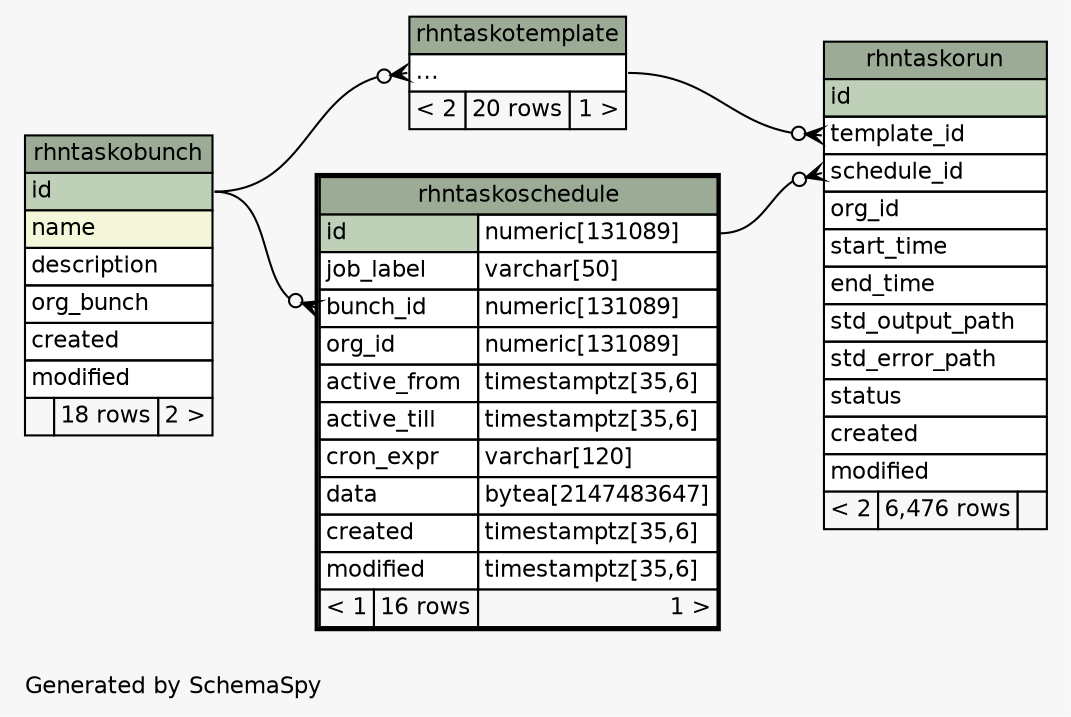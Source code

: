 // dot 2.26.0 on Linux 2.6.32-696.6.3.el6.x86_64
// SchemaSpy rev 590
digraph "twoDegreesRelationshipsDiagram" {
  graph [
    rankdir="RL"
    bgcolor="#f7f7f7"
    label="\nGenerated by SchemaSpy"
    labeljust="l"
    nodesep="0.18"
    ranksep="0.46"
    fontname="Helvetica"
    fontsize="11"
  ];
  node [
    fontname="Helvetica"
    fontsize="11"
    shape="plaintext"
  ];
  edge [
    arrowsize="0.8"
  ];
  "rhntaskorun":"schedule_id":w -> "rhntaskoschedule":"id.type":e [arrowhead=none dir=back arrowtail=crowodot];
  "rhntaskorun":"template_id":w -> "rhntaskotemplate":"elipses":e [arrowhead=none dir=back arrowtail=crowodot];
  "rhntaskoschedule":"bunch_id":w -> "rhntaskobunch":"id":e [arrowhead=none dir=back arrowtail=crowodot];
  "rhntaskotemplate":"elipses":w -> "rhntaskobunch":"id":e [arrowhead=none dir=back arrowtail=crowodot];
  "rhntaskobunch" [
    label=<
    <TABLE BORDER="0" CELLBORDER="1" CELLSPACING="0" BGCOLOR="#ffffff">
      <TR><TD COLSPAN="3" BGCOLOR="#9bab96" ALIGN="CENTER">rhntaskobunch</TD></TR>
      <TR><TD PORT="id" COLSPAN="3" BGCOLOR="#bed1b8" ALIGN="LEFT">id</TD></TR>
      <TR><TD PORT="name" COLSPAN="3" BGCOLOR="#f4f7da" ALIGN="LEFT">name</TD></TR>
      <TR><TD PORT="description" COLSPAN="3" ALIGN="LEFT">description</TD></TR>
      <TR><TD PORT="org_bunch" COLSPAN="3" ALIGN="LEFT">org_bunch</TD></TR>
      <TR><TD PORT="created" COLSPAN="3" ALIGN="LEFT">created</TD></TR>
      <TR><TD PORT="modified" COLSPAN="3" ALIGN="LEFT">modified</TD></TR>
      <TR><TD ALIGN="LEFT" BGCOLOR="#f7f7f7">  </TD><TD ALIGN="RIGHT" BGCOLOR="#f7f7f7">18 rows</TD><TD ALIGN="RIGHT" BGCOLOR="#f7f7f7">2 &gt;</TD></TR>
    </TABLE>>
    URL="rhntaskobunch.html"
    tooltip="rhntaskobunch"
  ];
  "rhntaskorun" [
    label=<
    <TABLE BORDER="0" CELLBORDER="1" CELLSPACING="0" BGCOLOR="#ffffff">
      <TR><TD COLSPAN="3" BGCOLOR="#9bab96" ALIGN="CENTER">rhntaskorun</TD></TR>
      <TR><TD PORT="id" COLSPAN="3" BGCOLOR="#bed1b8" ALIGN="LEFT">id</TD></TR>
      <TR><TD PORT="template_id" COLSPAN="3" ALIGN="LEFT">template_id</TD></TR>
      <TR><TD PORT="schedule_id" COLSPAN="3" ALIGN="LEFT">schedule_id</TD></TR>
      <TR><TD PORT="org_id" COLSPAN="3" ALIGN="LEFT">org_id</TD></TR>
      <TR><TD PORT="start_time" COLSPAN="3" ALIGN="LEFT">start_time</TD></TR>
      <TR><TD PORT="end_time" COLSPAN="3" ALIGN="LEFT">end_time</TD></TR>
      <TR><TD PORT="std_output_path" COLSPAN="3" ALIGN="LEFT">std_output_path</TD></TR>
      <TR><TD PORT="std_error_path" COLSPAN="3" ALIGN="LEFT">std_error_path</TD></TR>
      <TR><TD PORT="status" COLSPAN="3" ALIGN="LEFT">status</TD></TR>
      <TR><TD PORT="created" COLSPAN="3" ALIGN="LEFT">created</TD></TR>
      <TR><TD PORT="modified" COLSPAN="3" ALIGN="LEFT">modified</TD></TR>
      <TR><TD ALIGN="LEFT" BGCOLOR="#f7f7f7">&lt; 2</TD><TD ALIGN="RIGHT" BGCOLOR="#f7f7f7">6,476 rows</TD><TD ALIGN="RIGHT" BGCOLOR="#f7f7f7">  </TD></TR>
    </TABLE>>
    URL="rhntaskorun.html"
    tooltip="rhntaskorun"
  ];
  "rhntaskoschedule" [
    label=<
    <TABLE BORDER="2" CELLBORDER="1" CELLSPACING="0" BGCOLOR="#ffffff">
      <TR><TD COLSPAN="3" BGCOLOR="#9bab96" ALIGN="CENTER">rhntaskoschedule</TD></TR>
      <TR><TD PORT="id" COLSPAN="2" BGCOLOR="#bed1b8" ALIGN="LEFT">id</TD><TD PORT="id.type" ALIGN="LEFT">numeric[131089]</TD></TR>
      <TR><TD PORT="job_label" COLSPAN="2" ALIGN="LEFT">job_label</TD><TD PORT="job_label.type" ALIGN="LEFT">varchar[50]</TD></TR>
      <TR><TD PORT="bunch_id" COLSPAN="2" ALIGN="LEFT">bunch_id</TD><TD PORT="bunch_id.type" ALIGN="LEFT">numeric[131089]</TD></TR>
      <TR><TD PORT="org_id" COLSPAN="2" ALIGN="LEFT">org_id</TD><TD PORT="org_id.type" ALIGN="LEFT">numeric[131089]</TD></TR>
      <TR><TD PORT="active_from" COLSPAN="2" ALIGN="LEFT">active_from</TD><TD PORT="active_from.type" ALIGN="LEFT">timestamptz[35,6]</TD></TR>
      <TR><TD PORT="active_till" COLSPAN="2" ALIGN="LEFT">active_till</TD><TD PORT="active_till.type" ALIGN="LEFT">timestamptz[35,6]</TD></TR>
      <TR><TD PORT="cron_expr" COLSPAN="2" ALIGN="LEFT">cron_expr</TD><TD PORT="cron_expr.type" ALIGN="LEFT">varchar[120]</TD></TR>
      <TR><TD PORT="data" COLSPAN="2" ALIGN="LEFT">data</TD><TD PORT="data.type" ALIGN="LEFT">bytea[2147483647]</TD></TR>
      <TR><TD PORT="created" COLSPAN="2" ALIGN="LEFT">created</TD><TD PORT="created.type" ALIGN="LEFT">timestamptz[35,6]</TD></TR>
      <TR><TD PORT="modified" COLSPAN="2" ALIGN="LEFT">modified</TD><TD PORT="modified.type" ALIGN="LEFT">timestamptz[35,6]</TD></TR>
      <TR><TD ALIGN="LEFT" BGCOLOR="#f7f7f7">&lt; 1</TD><TD ALIGN="RIGHT" BGCOLOR="#f7f7f7">16 rows</TD><TD ALIGN="RIGHT" BGCOLOR="#f7f7f7">1 &gt;</TD></TR>
    </TABLE>>
    URL="rhntaskoschedule.html"
    tooltip="rhntaskoschedule"
  ];
  "rhntaskotemplate" [
    label=<
    <TABLE BORDER="0" CELLBORDER="1" CELLSPACING="0" BGCOLOR="#ffffff">
      <TR><TD COLSPAN="3" BGCOLOR="#9bab96" ALIGN="CENTER">rhntaskotemplate</TD></TR>
      <TR><TD PORT="elipses" COLSPAN="3" ALIGN="LEFT">...</TD></TR>
      <TR><TD ALIGN="LEFT" BGCOLOR="#f7f7f7">&lt; 2</TD><TD ALIGN="RIGHT" BGCOLOR="#f7f7f7">20 rows</TD><TD ALIGN="RIGHT" BGCOLOR="#f7f7f7">1 &gt;</TD></TR>
    </TABLE>>
    URL="rhntaskotemplate.html"
    tooltip="rhntaskotemplate"
  ];
}
